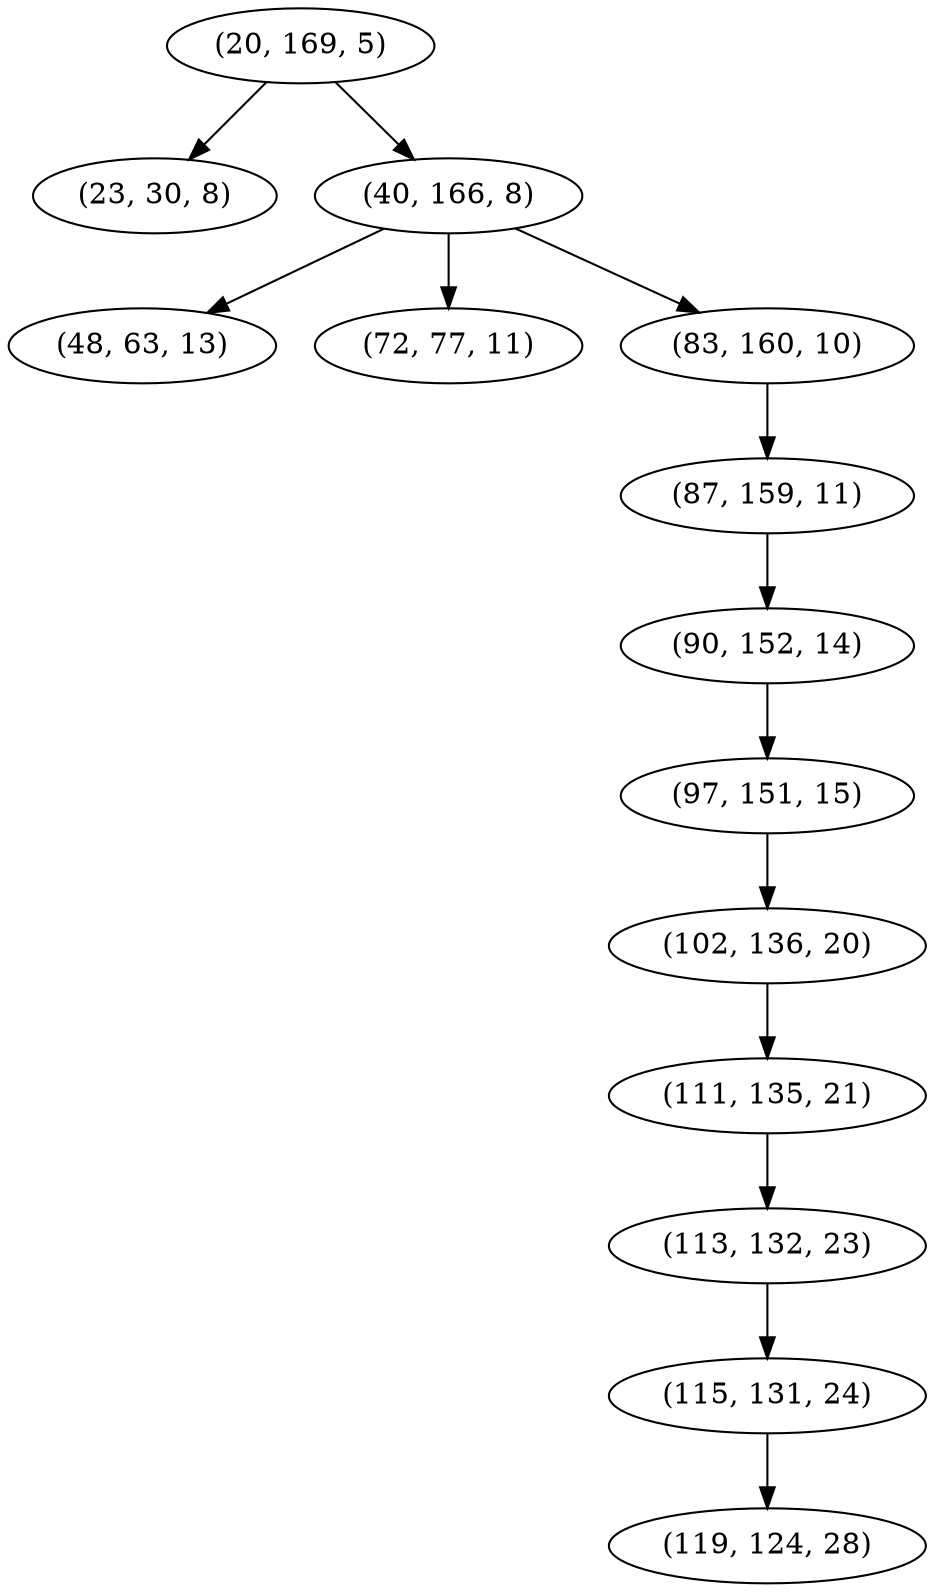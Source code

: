 digraph tree {
    "(20, 169, 5)";
    "(23, 30, 8)";
    "(40, 166, 8)";
    "(48, 63, 13)";
    "(72, 77, 11)";
    "(83, 160, 10)";
    "(87, 159, 11)";
    "(90, 152, 14)";
    "(97, 151, 15)";
    "(102, 136, 20)";
    "(111, 135, 21)";
    "(113, 132, 23)";
    "(115, 131, 24)";
    "(119, 124, 28)";
    "(20, 169, 5)" -> "(23, 30, 8)";
    "(20, 169, 5)" -> "(40, 166, 8)";
    "(40, 166, 8)" -> "(48, 63, 13)";
    "(40, 166, 8)" -> "(72, 77, 11)";
    "(40, 166, 8)" -> "(83, 160, 10)";
    "(83, 160, 10)" -> "(87, 159, 11)";
    "(87, 159, 11)" -> "(90, 152, 14)";
    "(90, 152, 14)" -> "(97, 151, 15)";
    "(97, 151, 15)" -> "(102, 136, 20)";
    "(102, 136, 20)" -> "(111, 135, 21)";
    "(111, 135, 21)" -> "(113, 132, 23)";
    "(113, 132, 23)" -> "(115, 131, 24)";
    "(115, 131, 24)" -> "(119, 124, 28)";
}
